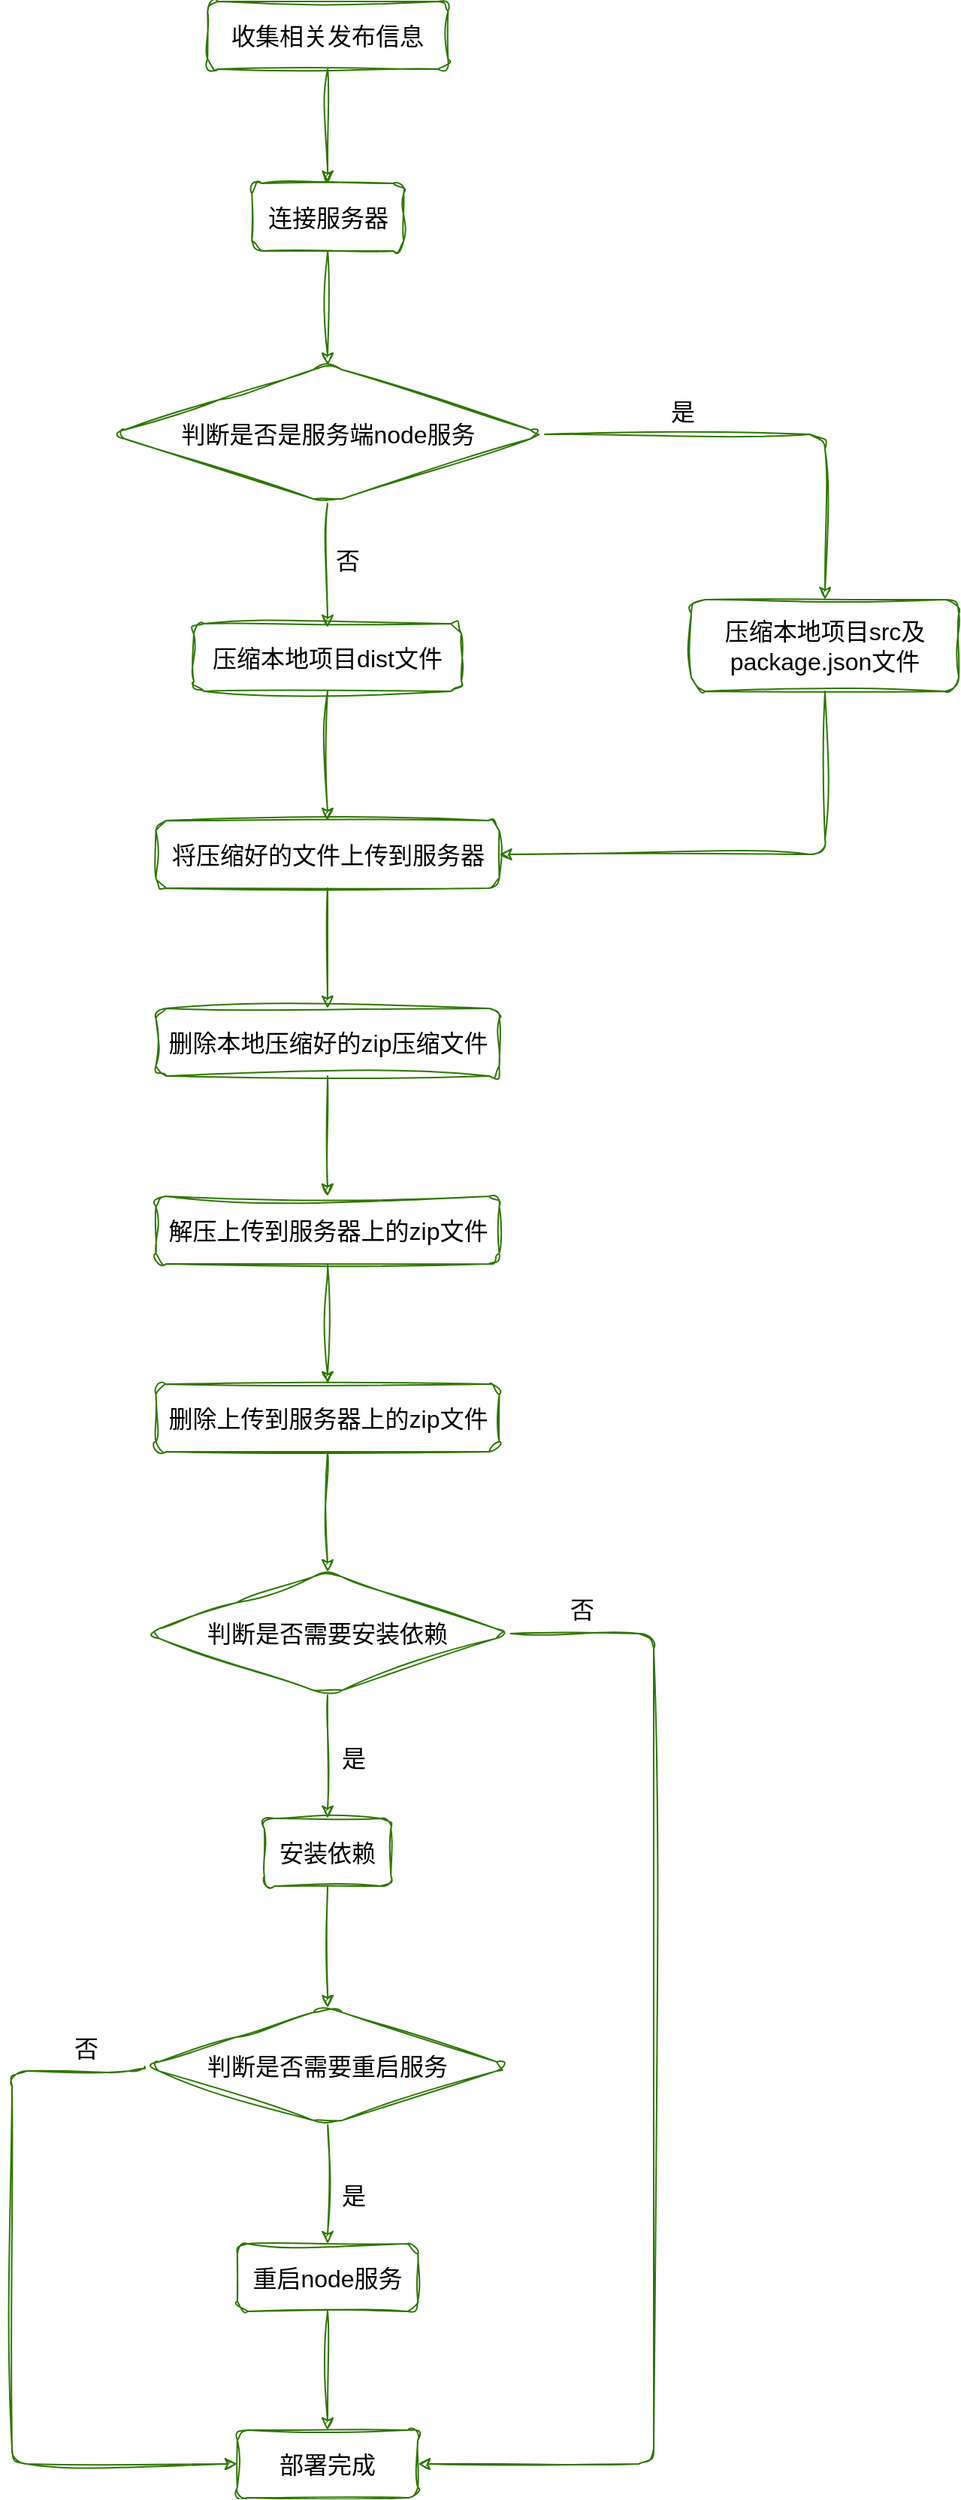<mxfile>
    <diagram id="Y6b3Y3OkkWY24sm7qSuQ" name="第 1 页">
        <mxGraphModel dx="659" dy="571" grid="0" gridSize="10" guides="1" tooltips="1" connect="1" arrows="1" fold="1" page="1" pageScale="1" pageWidth="1200" pageHeight="1920" background="#FFFFFF" math="0" shadow="0">
            <root>
                <mxCell id="0"/>
                <mxCell id="1" parent="0"/>
                <mxCell id="58" style="edgeStyle=none;html=1;entryX=0.5;entryY=0;entryDx=0;entryDy=0;fontSize=16;fillColor=#60a917;strokeColor=#2D7600;sketch=1;curveFitting=1;jiggle=2;" parent="1" source="56" target="57" edge="1">
                    <mxGeometry relative="1" as="geometry"/>
                </mxCell>
                <mxCell id="56" value="&lt;font color=&quot;#000000&quot; style=&quot;font-size: 16px;&quot;&gt;收集相关发布信息&lt;/font&gt;" style="rounded=1;whiteSpace=wrap;html=1;fillColor=none;fontColor=#ffffff;strokeColor=#2D7600;sketch=1;curveFitting=1;jiggle=2;glass=0;shadow=0;" parent="1" vertex="1">
                    <mxGeometry x="440.13" y="33" width="160" height="45" as="geometry"/>
                </mxCell>
                <mxCell id="60" style="edgeStyle=none;html=1;entryX=0.5;entryY=0;entryDx=0;entryDy=0;fontSize=16;fillColor=#60a917;strokeColor=#2D7600;sketch=1;curveFitting=1;jiggle=2;" parent="1" source="57" target="59" edge="1">
                    <mxGeometry relative="1" as="geometry"/>
                </mxCell>
                <mxCell id="57" value="&lt;font color=&quot;#000000&quot;&gt;&lt;span style=&quot;font-size: 16px;&quot;&gt;连接服务器&lt;/span&gt;&lt;/font&gt;" style="rounded=1;whiteSpace=wrap;html=1;fillColor=none;fontColor=#ffffff;strokeColor=#2D7600;sketch=1;curveFitting=1;jiggle=2;" parent="1" vertex="1">
                    <mxGeometry x="469.62" y="154" width="101" height="45" as="geometry"/>
                </mxCell>
                <mxCell id="61" style="edgeStyle=none;sketch=1;html=1;exitX=0.5;exitY=1;exitDx=0;exitDy=0;fontSize=16;fontColor=#000000;fillColor=#60a917;strokeColor=#2D7600;curveFitting=1;jiggle=2;" parent="1" source="59" edge="1">
                    <mxGeometry relative="1" as="geometry">
                        <mxPoint x="520" y="449.5" as="targetPoint"/>
                    </mxGeometry>
                </mxCell>
                <mxCell id="64" value="否" style="edgeLabel;html=1;align=center;verticalAlign=middle;resizable=0;points=[];fontSize=16;fontColor=#000000;labelBackgroundColor=none;sketch=1;curveFitting=1;jiggle=2;" parent="61" connectable="0" vertex="1">
                    <mxGeometry x="-0.084" y="3" relative="1" as="geometry">
                        <mxPoint x="10" as="offset"/>
                    </mxGeometry>
                </mxCell>
                <mxCell id="113" style="edgeStyle=orthogonalEdgeStyle;sketch=1;hachureGap=4;jiggle=2;curveFitting=1;html=1;exitX=1;exitY=0.5;exitDx=0;exitDy=0;entryX=0.5;entryY=0;entryDx=0;entryDy=0;fontFamily=Architects Daughter;fontSource=https%3A%2F%2Ffonts.googleapis.com%2Fcss%3Ffamily%3DArchitects%2BDaughter;fontSize=16;fillColor=#60a917;strokeColor=#2D7600;" parent="1" source="59" target="77" edge="1">
                    <mxGeometry relative="1" as="geometry"/>
                </mxCell>
                <mxCell id="59" value="&lt;font color=&quot;#000000&quot; style=&quot;font-size: 16px;&quot;&gt;判断是否是服务端node服务&lt;/font&gt;" style="rhombus;whiteSpace=wrap;html=1;rounded=1;sketch=1;curveFitting=1;jiggle=2;fillColor=none;fontColor=#ffffff;strokeColor=#2D7600;" parent="1" vertex="1">
                    <mxGeometry x="375.5" y="275" width="289" height="92" as="geometry"/>
                </mxCell>
                <mxCell id="68" value="是" style="text;html=1;align=center;verticalAlign=middle;resizable=0;points=[];autosize=1;strokeColor=none;fillColor=none;fontSize=16;fontColor=#000000;sketch=1;curveFitting=1;jiggle=2;" parent="1" vertex="1">
                    <mxGeometry x="739" y="290" width="34" height="31" as="geometry"/>
                </mxCell>
                <mxCell id="75" style="edgeStyle=none;sketch=1;html=1;entryX=0.5;entryY=0;entryDx=0;entryDy=0;fontSize=16;fontColor=#000000;fillColor=#60a917;strokeColor=#2D7600;curveFitting=1;jiggle=2;" parent="1" source="73" target="78" edge="1">
                    <mxGeometry relative="1" as="geometry">
                        <mxPoint x="520" y="573" as="targetPoint"/>
                    </mxGeometry>
                </mxCell>
                <mxCell id="73" value="&lt;font color=&quot;#000000&quot; style=&quot;font-size: 16px;&quot;&gt;压缩本地项目dist文件&lt;/font&gt;" style="rounded=1;whiteSpace=wrap;html=1;fillColor=none;fontColor=#ffffff;strokeColor=#2D7600;sketch=1;curveFitting=1;jiggle=2;" parent="1" vertex="1">
                    <mxGeometry x="431" y="447" width="178" height="45" as="geometry"/>
                </mxCell>
                <mxCell id="111" style="edgeStyle=orthogonalEdgeStyle;sketch=1;html=1;exitX=0.5;exitY=1;exitDx=0;exitDy=0;entryX=1;entryY=0.5;entryDx=0;entryDy=0;fontSize=16;fontColor=#000000;fillColor=#60a917;strokeColor=#2D7600;curveFitting=1;jiggle=2;" parent="1" source="77" target="78" edge="1">
                    <mxGeometry relative="1" as="geometry"/>
                </mxCell>
                <mxCell id="77" value="&lt;font color=&quot;#000000&quot; style=&quot;font-size: 16px;&quot;&gt;压缩本地项目src及package.json文件&lt;/font&gt;" style="rounded=1;whiteSpace=wrap;html=1;fillColor=none;fontColor=#ffffff;strokeColor=#2D7600;sketch=1;curveFitting=1;jiggle=2;" parent="1" vertex="1">
                    <mxGeometry x="762" y="431" width="178" height="61" as="geometry"/>
                </mxCell>
                <mxCell id="81" style="edgeStyle=none;sketch=1;html=1;entryX=0.5;entryY=0;entryDx=0;entryDy=0;fontSize=16;fontColor=#000000;fillColor=#60a917;strokeColor=#2D7600;curveFitting=1;jiggle=2;" parent="1" source="78" target="80" edge="1">
                    <mxGeometry relative="1" as="geometry"/>
                </mxCell>
                <mxCell id="78" value="&lt;font color=&quot;#000000&quot;&gt;&lt;span style=&quot;font-size: 16px;&quot;&gt;将压缩好的文件上传到服务器&lt;/span&gt;&lt;/font&gt;" style="rounded=1;whiteSpace=wrap;html=1;fillColor=none;fontColor=#ffffff;strokeColor=#2D7600;sketch=1;curveFitting=1;jiggle=2;" parent="1" vertex="1">
                    <mxGeometry x="405.75" y="578" width="228.5" height="45" as="geometry"/>
                </mxCell>
                <mxCell id="85" style="edgeStyle=none;sketch=1;html=1;exitX=0.5;exitY=1;exitDx=0;exitDy=0;entryX=0.5;entryY=0;entryDx=0;entryDy=0;fontSize=16;fontColor=#000000;fillColor=#60a917;strokeColor=#2D7600;curveFitting=1;jiggle=2;" parent="1" source="80" target="84" edge="1">
                    <mxGeometry relative="1" as="geometry"/>
                </mxCell>
                <mxCell id="80" value="&lt;font color=&quot;#000000&quot;&gt;&lt;span style=&quot;font-size: 16px;&quot;&gt;删除本地压缩好的zip压缩文件&lt;/span&gt;&lt;/font&gt;" style="rounded=1;whiteSpace=wrap;html=1;fillColor=none;fontColor=#ffffff;strokeColor=#2D7600;sketch=1;curveFitting=1;jiggle=2;" parent="1" vertex="1">
                    <mxGeometry x="405.75" y="703" width="228.5" height="45" as="geometry"/>
                </mxCell>
                <mxCell id="87" style="edgeStyle=none;sketch=1;html=1;entryX=0.5;entryY=0;entryDx=0;entryDy=0;fontSize=16;fontColor=#000000;fillColor=#60a917;strokeColor=#2D7600;curveFitting=1;jiggle=2;" parent="1" source="84" target="86" edge="1">
                    <mxGeometry relative="1" as="geometry"/>
                </mxCell>
                <mxCell id="84" value="&lt;font color=&quot;#000000&quot;&gt;&lt;span style=&quot;font-size: 16px;&quot;&gt;解压上传到服务器上的zip文件&lt;/span&gt;&lt;/font&gt;" style="rounded=1;whiteSpace=wrap;html=1;fillColor=none;fontColor=#ffffff;strokeColor=#2D7600;sketch=1;curveFitting=1;jiggle=2;" parent="1" vertex="1">
                    <mxGeometry x="405.75" y="828" width="228.5" height="45" as="geometry"/>
                </mxCell>
                <mxCell id="90" style="edgeStyle=none;sketch=1;html=1;exitX=0.5;exitY=1;exitDx=0;exitDy=0;entryX=0.5;entryY=0;entryDx=0;entryDy=0;fontSize=16;fontColor=#000000;fillColor=#60a917;strokeColor=#2D7600;curveFitting=1;jiggle=2;" parent="1" source="86" target="89" edge="1">
                    <mxGeometry relative="1" as="geometry"/>
                </mxCell>
                <mxCell id="86" value="&lt;font color=&quot;#000000&quot;&gt;&lt;span style=&quot;font-size: 16px;&quot;&gt;删除上传到服务器上的zip文件&lt;/span&gt;&lt;/font&gt;" style="rounded=1;whiteSpace=wrap;html=1;fillColor=none;fontColor=#ffffff;strokeColor=#2D7600;sketch=1;curveFitting=1;jiggle=2;" parent="1" vertex="1">
                    <mxGeometry x="405.75" y="953" width="228.5" height="45" as="geometry"/>
                </mxCell>
                <mxCell id="92" style="edgeStyle=none;sketch=1;html=1;exitX=0.5;exitY=1;exitDx=0;exitDy=0;entryX=0.5;entryY=0;entryDx=0;entryDy=0;fontSize=16;fontColor=#000000;fillColor=#60a917;strokeColor=#2D7600;curveFitting=1;jiggle=2;" parent="1" source="89" target="91" edge="1">
                    <mxGeometry relative="1" as="geometry"/>
                </mxCell>
                <mxCell id="108" style="edgeStyle=orthogonalEdgeStyle;sketch=1;html=1;exitX=1;exitY=0.5;exitDx=0;exitDy=0;fontSize=16;fontColor=#000000;entryX=1;entryY=0.5;entryDx=0;entryDy=0;fillColor=#60a917;strokeColor=#2D7600;curveFitting=1;jiggle=2;" parent="1" source="89" target="101" edge="1">
                    <mxGeometry relative="1" as="geometry">
                        <mxPoint x="793" y="1504" as="targetPoint"/>
                        <Array as="points">
                            <mxPoint x="737" y="1119"/>
                            <mxPoint x="737" y="1672"/>
                        </Array>
                    </mxGeometry>
                </mxCell>
                <mxCell id="89" value="&lt;font color=&quot;#000000&quot; style=&quot;font-size: 16px;&quot;&gt;判断是否需要安装依赖&lt;/font&gt;" style="rhombus;whiteSpace=wrap;html=1;rounded=1;sketch=1;curveFitting=1;jiggle=2;fillColor=none;fontColor=#ffffff;strokeColor=#2D7600;" parent="1" vertex="1">
                    <mxGeometry x="398.25" y="1078" width="243.5" height="82" as="geometry"/>
                </mxCell>
                <mxCell id="95" style="edgeStyle=none;sketch=1;html=1;exitX=0.5;exitY=1;exitDx=0;exitDy=0;entryX=0.5;entryY=0;entryDx=0;entryDy=0;fontSize=16;fontColor=#000000;fillColor=#60a917;strokeColor=#2D7600;curveFitting=1;jiggle=2;" parent="1" source="91" target="94" edge="1">
                    <mxGeometry relative="1" as="geometry"/>
                </mxCell>
                <mxCell id="91" value="&lt;font color=&quot;#000000&quot;&gt;&lt;span style=&quot;font-size: 16px;&quot;&gt;安装依赖&lt;/span&gt;&lt;/font&gt;" style="rounded=1;whiteSpace=wrap;html=1;fillColor=none;fontColor=#ffffff;strokeColor=#2D7600;sketch=1;curveFitting=1;jiggle=2;" parent="1" vertex="1">
                    <mxGeometry x="477.88" y="1242" width="84.25" height="45" as="geometry"/>
                </mxCell>
                <mxCell id="93" value="是" style="text;html=1;align=center;verticalAlign=middle;resizable=0;points=[];autosize=1;strokeColor=none;fillColor=none;fontSize=16;fontColor=#000000;sketch=1;curveFitting=1;jiggle=2;" parent="1" vertex="1">
                    <mxGeometry x="520" y="1186" width="34" height="31" as="geometry"/>
                </mxCell>
                <mxCell id="99" style="edgeStyle=none;sketch=1;html=1;exitX=0.5;exitY=1;exitDx=0;exitDy=0;entryX=0.5;entryY=0;entryDx=0;entryDy=0;fontSize=16;fontColor=#000000;fillColor=#60a917;strokeColor=#2D7600;curveFitting=1;jiggle=2;" parent="1" source="94" target="98" edge="1">
                    <mxGeometry relative="1" as="geometry"/>
                </mxCell>
                <mxCell id="109" style="edgeStyle=orthogonalEdgeStyle;sketch=1;html=1;exitX=0;exitY=0.5;exitDx=0;exitDy=0;fontSize=16;fontColor=#000000;entryX=0;entryY=0.5;entryDx=0;entryDy=0;fillColor=#60a917;strokeColor=#2D7600;curveFitting=1;jiggle=2;" parent="1" source="94" target="101" edge="1">
                    <mxGeometry relative="1" as="geometry">
                        <mxPoint x="344.5" y="1656.5" as="targetPoint"/>
                        <Array as="points">
                            <mxPoint x="398" y="1410"/>
                            <mxPoint x="310" y="1410"/>
                            <mxPoint x="310" y="1672"/>
                        </Array>
                    </mxGeometry>
                </mxCell>
                <mxCell id="94" value="&lt;font color=&quot;#000000&quot;&gt;&lt;span style=&quot;font-size: 16px;&quot;&gt;判断是否需要重启服务&lt;/span&gt;&lt;/font&gt;" style="rhombus;whiteSpace=wrap;html=1;rounded=1;sketch=1;curveFitting=1;jiggle=2;fillColor=none;fontColor=#ffffff;strokeColor=#2D7600;" parent="1" vertex="1">
                    <mxGeometry x="398.25" y="1368" width="243.75" height="78" as="geometry"/>
                </mxCell>
                <mxCell id="102" style="edgeStyle=none;sketch=1;html=1;exitX=0.5;exitY=1;exitDx=0;exitDy=0;entryX=0.5;entryY=0;entryDx=0;entryDy=0;fontSize=16;fontColor=#000000;fillColor=#60a917;strokeColor=#2D7600;curveFitting=1;jiggle=2;" parent="1" source="98" target="101" edge="1">
                    <mxGeometry relative="1" as="geometry"/>
                </mxCell>
                <mxCell id="98" value="&lt;font color=&quot;#000000&quot;&gt;&lt;span style=&quot;font-size: 16px;&quot;&gt;重启node服务&lt;/span&gt;&lt;/font&gt;" style="rounded=1;whiteSpace=wrap;html=1;fillColor=none;fontColor=#ffffff;strokeColor=#2D7600;sketch=1;curveFitting=1;jiggle=2;" parent="1" vertex="1">
                    <mxGeometry x="459.94" y="1525" width="120.13" height="45" as="geometry"/>
                </mxCell>
                <mxCell id="100" value="是" style="text;html=1;align=center;verticalAlign=middle;resizable=0;points=[];autosize=1;strokeColor=none;fillColor=none;fontSize=16;fontColor=#000000;sketch=1;curveFitting=1;jiggle=2;" parent="1" vertex="1">
                    <mxGeometry x="520" y="1477" width="34" height="31" as="geometry"/>
                </mxCell>
                <mxCell id="101" value="&lt;font color=&quot;#000000&quot;&gt;&lt;span style=&quot;font-size: 16px;&quot;&gt;部署完成&lt;/span&gt;&lt;/font&gt;" style="rounded=1;whiteSpace=wrap;html=1;fillColor=none;fontColor=#ffffff;strokeColor=#2D7600;sketch=1;curveFitting=1;jiggle=2;" parent="1" vertex="1">
                    <mxGeometry x="459.94" y="1649" width="120.13" height="45" as="geometry"/>
                </mxCell>
                <mxCell id="107" value="否" style="text;html=1;align=center;verticalAlign=middle;resizable=0;points=[];autosize=1;strokeColor=none;fillColor=none;fontSize=16;fontColor=#000000;sketch=1;curveFitting=1;jiggle=2;" parent="1" vertex="1">
                    <mxGeometry x="341.5" y="1379" width="34" height="31" as="geometry"/>
                </mxCell>
                <mxCell id="110" value="否" style="text;html=1;align=center;verticalAlign=middle;resizable=0;points=[];autosize=1;strokeColor=none;fillColor=none;fontSize=16;fontColor=#000000;sketch=1;curveFitting=1;jiggle=2;" parent="1" vertex="1">
                    <mxGeometry x="672" y="1087" width="34" height="31" as="geometry"/>
                </mxCell>
            </root>
        </mxGraphModel>
    </diagram>
</mxfile>